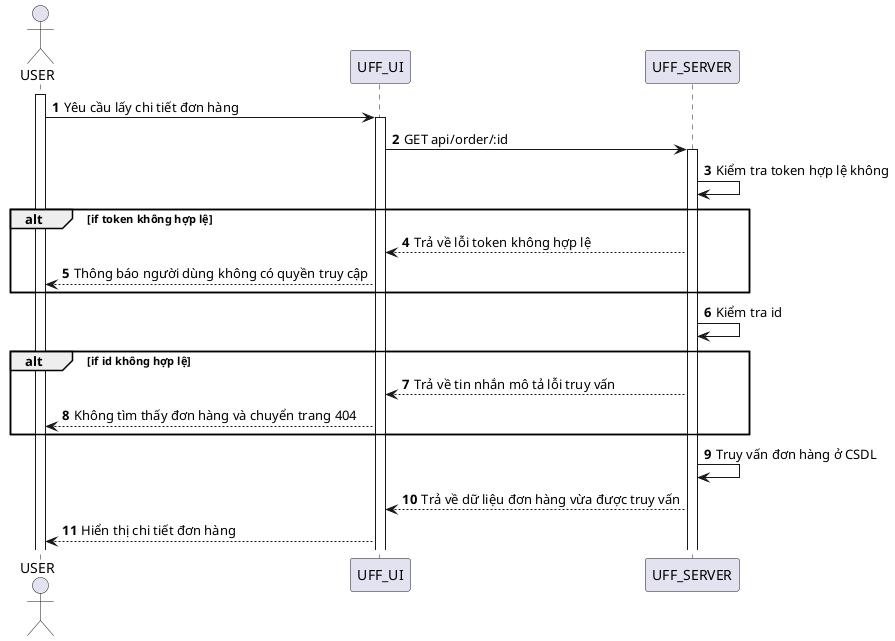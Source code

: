 @startuml
autonumber
actor USER

activate USER

USER -> UFF_UI: Yêu cầu lấy chi tiết đơn hàng
activate UFF_UI

UFF_UI -> UFF_SERVER: GET api/order/:id
activate UFF_SERVER

UFF_SERVER -> UFF_SERVER: Kiểm tra token hợp lệ không

alt if token không hợp lệ
UFF_SERVER --> UFF_UI: Trả về lỗi token không hợp lệ
UFF_UI --> USER: Thông báo người dùng không có quyền truy cập
end

UFF_SERVER -> UFF_SERVER: Kiểm tra id 

alt if id không hợp lệ
UFF_SERVER --> UFF_UI: Trả về tin nhắn mô tả lỗi truy vấn
UFF_UI --> USER: Không tìm thấy đơn hàng và chuyển trang 404
end

UFF_SERVER->UFF_SERVER: Truy vấn đơn hàng ở CSDL
UFF_SERVER --> UFF_UI: Trả về dữ liệu đơn hàng vừa được truy vấn


UFF_UI --> USER: Hiển thị chi tiết đơn hàng


@enduml